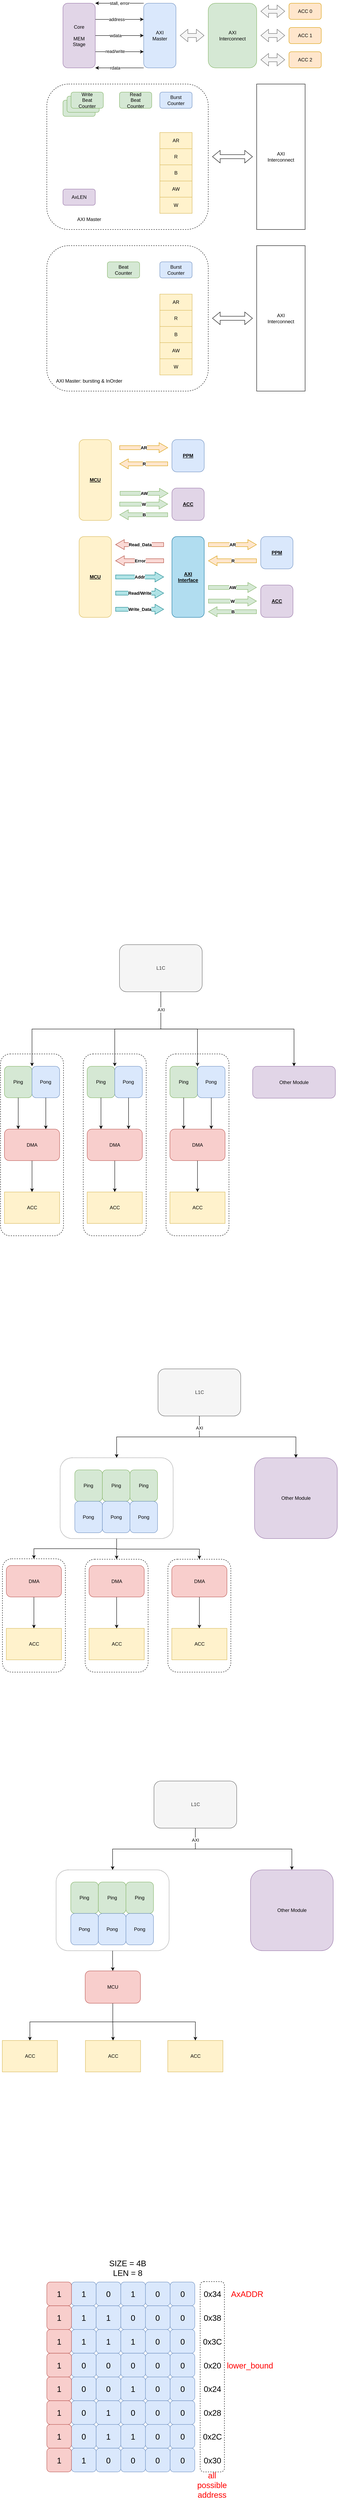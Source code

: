 <mxfile version="21.6.5" type="device">
  <diagram name="Page-1" id="bExx7wGsUh9tUVkABb7P">
    <mxGraphModel dx="954" dy="674" grid="0" gridSize="10" guides="1" tooltips="1" connect="1" arrows="1" fold="1" page="1" pageScale="1" pageWidth="850" pageHeight="1100" math="0" shadow="0">
      <root>
        <mxCell id="0" />
        <mxCell id="1" parent="0" />
        <mxCell id="WBLpp9h8ud4ae9By1l-Y-78" value="" style="rounded=1;whiteSpace=wrap;html=1;dashed=1;" parent="1" vertex="1">
          <mxGeometry x="500" y="5719" width="60" height="471" as="geometry" />
        </mxCell>
        <mxCell id="YGJ72AznllFPjdNBUUNP-90" style="edgeStyle=orthogonalEdgeStyle;rounded=0;orthogonalLoop=1;jettySize=auto;html=1;exitX=0.5;exitY=1;exitDx=0;exitDy=0;" parent="1" source="YGJ72AznllFPjdNBUUNP-88" target="YGJ72AznllFPjdNBUUNP-59" edge="1">
          <mxGeometry relative="1" as="geometry" />
        </mxCell>
        <mxCell id="S4FHqJlfXJ-YBWW90FeC-46" value="" style="rounded=1;whiteSpace=wrap;html=1;dashed=1;" parent="1" vertex="1">
          <mxGeometry x="120" y="280" width="400" height="360" as="geometry" />
        </mxCell>
        <mxCell id="S4FHqJlfXJ-YBWW90FeC-2" value="" style="rounded=1;whiteSpace=wrap;html=1;fillColor=#d5e8d4;strokeColor=#82b366;" parent="1" vertex="1">
          <mxGeometry x="160" y="320" width="80" height="40" as="geometry" />
        </mxCell>
        <mxCell id="S4FHqJlfXJ-YBWW90FeC-3" value="AXI&lt;br&gt;Interconnect" style="rounded=0;whiteSpace=wrap;html=1;" parent="1" vertex="1">
          <mxGeometry x="640" y="280" width="120" height="360" as="geometry" />
        </mxCell>
        <mxCell id="S4FHqJlfXJ-YBWW90FeC-6" value="AR" style="rounded=0;whiteSpace=wrap;html=1;fillColor=#fff2cc;strokeColor=#d6b656;" parent="1" vertex="1">
          <mxGeometry x="400" y="400" width="80" height="40" as="geometry" />
        </mxCell>
        <mxCell id="S4FHqJlfXJ-YBWW90FeC-12" value="R" style="rounded=0;whiteSpace=wrap;html=1;fillColor=#fff2cc;strokeColor=#d6b656;" parent="1" vertex="1">
          <mxGeometry x="400" y="440" width="80" height="40" as="geometry" />
        </mxCell>
        <mxCell id="S4FHqJlfXJ-YBWW90FeC-13" value="B" style="rounded=0;whiteSpace=wrap;html=1;fillColor=#fff2cc;strokeColor=#d6b656;" parent="1" vertex="1">
          <mxGeometry x="400" y="480" width="80" height="40" as="geometry" />
        </mxCell>
        <mxCell id="S4FHqJlfXJ-YBWW90FeC-14" value="AW" style="rounded=0;whiteSpace=wrap;html=1;fillColor=#fff2cc;strokeColor=#d6b656;" parent="1" vertex="1">
          <mxGeometry x="400" y="520" width="80" height="40" as="geometry" />
        </mxCell>
        <mxCell id="S4FHqJlfXJ-YBWW90FeC-15" value="W" style="rounded=0;whiteSpace=wrap;html=1;fillColor=#fff2cc;strokeColor=#d6b656;" parent="1" vertex="1">
          <mxGeometry x="400" y="560" width="80" height="40" as="geometry" />
        </mxCell>
        <mxCell id="S4FHqJlfXJ-YBWW90FeC-18" style="edgeStyle=orthogonalEdgeStyle;rounded=0;orthogonalLoop=1;jettySize=auto;html=1;exitX=1;exitY=0.25;exitDx=0;exitDy=0;entryX=0;entryY=0.25;entryDx=0;entryDy=0;" parent="1" source="S4FHqJlfXJ-YBWW90FeC-16" target="S4FHqJlfXJ-YBWW90FeC-17" edge="1">
          <mxGeometry relative="1" as="geometry" />
        </mxCell>
        <mxCell id="S4FHqJlfXJ-YBWW90FeC-19" value="address" style="edgeLabel;html=1;align=center;verticalAlign=middle;resizable=0;points=[];" parent="S4FHqJlfXJ-YBWW90FeC-18" vertex="1" connectable="0">
          <mxGeometry x="-0.126" relative="1" as="geometry">
            <mxPoint as="offset" />
          </mxGeometry>
        </mxCell>
        <mxCell id="S4FHqJlfXJ-YBWW90FeC-20" style="edgeStyle=orthogonalEdgeStyle;rounded=0;orthogonalLoop=1;jettySize=auto;html=1;exitX=1;exitY=0.5;exitDx=0;exitDy=0;entryX=0;entryY=0.5;entryDx=0;entryDy=0;" parent="1" source="S4FHqJlfXJ-YBWW90FeC-16" target="S4FHqJlfXJ-YBWW90FeC-17" edge="1">
          <mxGeometry relative="1" as="geometry" />
        </mxCell>
        <mxCell id="S4FHqJlfXJ-YBWW90FeC-21" value="wdata" style="edgeLabel;html=1;align=center;verticalAlign=middle;resizable=0;points=[];" parent="S4FHqJlfXJ-YBWW90FeC-20" vertex="1" connectable="0">
          <mxGeometry x="-0.175" relative="1" as="geometry">
            <mxPoint as="offset" />
          </mxGeometry>
        </mxCell>
        <mxCell id="S4FHqJlfXJ-YBWW90FeC-22" style="edgeStyle=orthogonalEdgeStyle;rounded=0;orthogonalLoop=1;jettySize=auto;html=1;exitX=1;exitY=0.75;exitDx=0;exitDy=0;entryX=0;entryY=0.75;entryDx=0;entryDy=0;" parent="1" source="S4FHqJlfXJ-YBWW90FeC-16" target="S4FHqJlfXJ-YBWW90FeC-17" edge="1">
          <mxGeometry relative="1" as="geometry" />
        </mxCell>
        <mxCell id="S4FHqJlfXJ-YBWW90FeC-23" value="read/write" style="edgeLabel;html=1;align=center;verticalAlign=middle;resizable=0;points=[];" parent="S4FHqJlfXJ-YBWW90FeC-22" vertex="1" connectable="0">
          <mxGeometry x="-0.188" y="1" relative="1" as="geometry">
            <mxPoint as="offset" />
          </mxGeometry>
        </mxCell>
        <mxCell id="S4FHqJlfXJ-YBWW90FeC-16" value="Core&lt;br&gt;&lt;br&gt;MEM&lt;br&gt;Stage" style="rounded=1;whiteSpace=wrap;html=1;fillColor=#e1d5e7;strokeColor=#9673a6;" parent="1" vertex="1">
          <mxGeometry x="160" y="80" width="80" height="160" as="geometry" />
        </mxCell>
        <mxCell id="S4FHqJlfXJ-YBWW90FeC-24" style="edgeStyle=orthogonalEdgeStyle;rounded=0;orthogonalLoop=1;jettySize=auto;html=1;exitX=0;exitY=1;exitDx=0;exitDy=0;entryX=1;entryY=1;entryDx=0;entryDy=0;" parent="1" source="S4FHqJlfXJ-YBWW90FeC-17" target="S4FHqJlfXJ-YBWW90FeC-16" edge="1">
          <mxGeometry relative="1" as="geometry">
            <Array as="points">
              <mxPoint x="300" y="240" />
              <mxPoint x="300" y="240" />
            </Array>
          </mxGeometry>
        </mxCell>
        <mxCell id="S4FHqJlfXJ-YBWW90FeC-25" value="rdata" style="edgeLabel;html=1;align=center;verticalAlign=middle;resizable=0;points=[];" parent="S4FHqJlfXJ-YBWW90FeC-24" vertex="1" connectable="0">
          <mxGeometry x="0.188" relative="1" as="geometry">
            <mxPoint as="offset" />
          </mxGeometry>
        </mxCell>
        <mxCell id="S4FHqJlfXJ-YBWW90FeC-26" style="edgeStyle=orthogonalEdgeStyle;rounded=0;orthogonalLoop=1;jettySize=auto;html=1;exitX=0;exitY=0;exitDx=0;exitDy=0;entryX=1;entryY=0;entryDx=0;entryDy=0;" parent="1" source="S4FHqJlfXJ-YBWW90FeC-17" target="S4FHqJlfXJ-YBWW90FeC-16" edge="1">
          <mxGeometry relative="1" as="geometry">
            <Array as="points">
              <mxPoint x="300" y="80" />
              <mxPoint x="300" y="80" />
            </Array>
          </mxGeometry>
        </mxCell>
        <mxCell id="S4FHqJlfXJ-YBWW90FeC-27" value="stall, error" style="edgeLabel;html=1;align=center;verticalAlign=middle;resizable=0;points=[];" parent="S4FHqJlfXJ-YBWW90FeC-26" vertex="1" connectable="0">
          <mxGeometry x="0.011" relative="1" as="geometry">
            <mxPoint as="offset" />
          </mxGeometry>
        </mxCell>
        <mxCell id="S4FHqJlfXJ-YBWW90FeC-17" value="AXI&lt;br&gt;Master" style="rounded=1;whiteSpace=wrap;html=1;fillColor=#dae8fc;strokeColor=#6c8ebf;" parent="1" vertex="1">
          <mxGeometry x="360" y="80" width="80" height="160" as="geometry" />
        </mxCell>
        <mxCell id="S4FHqJlfXJ-YBWW90FeC-28" value="AXI&lt;br&gt;Interconnect" style="rounded=1;whiteSpace=wrap;html=1;fillColor=#d5e8d4;strokeColor=#82b366;" parent="1" vertex="1">
          <mxGeometry x="520" y="80" width="120" height="160" as="geometry" />
        </mxCell>
        <mxCell id="S4FHqJlfXJ-YBWW90FeC-29" value="ACC 0" style="rounded=1;whiteSpace=wrap;html=1;fillColor=#ffe6cc;strokeColor=#d79b00;" parent="1" vertex="1">
          <mxGeometry x="720" y="80" width="80" height="40" as="geometry" />
        </mxCell>
        <mxCell id="S4FHqJlfXJ-YBWW90FeC-30" value="ACC 2" style="rounded=1;whiteSpace=wrap;html=1;fillColor=#ffe6cc;strokeColor=#d79b00;" parent="1" vertex="1">
          <mxGeometry x="720" y="200" width="80" height="40" as="geometry" />
        </mxCell>
        <mxCell id="S4FHqJlfXJ-YBWW90FeC-31" value="ACC 1" style="rounded=1;whiteSpace=wrap;html=1;fillColor=#ffe6cc;strokeColor=#d79b00;" parent="1" vertex="1">
          <mxGeometry x="720" y="140" width="80" height="40" as="geometry" />
        </mxCell>
        <mxCell id="S4FHqJlfXJ-YBWW90FeC-32" value="" style="shape=flexArrow;endArrow=classic;startArrow=classic;html=1;rounded=0;fillColor=#f5f5f5;strokeColor=#666666;" parent="1" edge="1">
          <mxGeometry width="100" height="100" relative="1" as="geometry">
            <mxPoint x="450" y="159.88" as="sourcePoint" />
            <mxPoint x="510" y="159.88" as="targetPoint" />
          </mxGeometry>
        </mxCell>
        <mxCell id="S4FHqJlfXJ-YBWW90FeC-33" value="" style="shape=flexArrow;endArrow=classic;startArrow=classic;html=1;rounded=0;fillColor=#f5f5f5;strokeColor=#666666;" parent="1" edge="1">
          <mxGeometry width="100" height="100" relative="1" as="geometry">
            <mxPoint x="650" y="159.88" as="sourcePoint" />
            <mxPoint x="710" y="159.88" as="targetPoint" />
          </mxGeometry>
        </mxCell>
        <mxCell id="S4FHqJlfXJ-YBWW90FeC-34" value="" style="shape=flexArrow;endArrow=classic;startArrow=classic;html=1;rounded=0;fillColor=#f5f5f5;strokeColor=#666666;" parent="1" edge="1">
          <mxGeometry width="100" height="100" relative="1" as="geometry">
            <mxPoint x="650" y="219.88" as="sourcePoint" />
            <mxPoint x="710" y="219.88" as="targetPoint" />
          </mxGeometry>
        </mxCell>
        <mxCell id="S4FHqJlfXJ-YBWW90FeC-35" value="" style="shape=flexArrow;endArrow=classic;startArrow=classic;html=1;rounded=0;fillColor=#f5f5f5;strokeColor=#666666;" parent="1" edge="1">
          <mxGeometry width="100" height="100" relative="1" as="geometry">
            <mxPoint x="650" y="99.88" as="sourcePoint" />
            <mxPoint x="710" y="99.88" as="targetPoint" />
          </mxGeometry>
        </mxCell>
        <mxCell id="S4FHqJlfXJ-YBWW90FeC-39" value="" style="rounded=1;whiteSpace=wrap;html=1;fillColor=#d5e8d4;strokeColor=#82b366;" parent="1" vertex="1">
          <mxGeometry x="170" y="310" width="80" height="40" as="geometry" />
        </mxCell>
        <mxCell id="S4FHqJlfXJ-YBWW90FeC-38" value="Write&lt;br&gt;Beat&lt;br&gt;Counter" style="rounded=1;whiteSpace=wrap;html=1;fillColor=#d5e8d4;strokeColor=#82b366;" parent="1" vertex="1">
          <mxGeometry x="180" y="300" width="80" height="40" as="geometry" />
        </mxCell>
        <mxCell id="S4FHqJlfXJ-YBWW90FeC-40" value="Burst&lt;br&gt;Counter" style="rounded=1;whiteSpace=wrap;html=1;fillColor=#dae8fc;strokeColor=#6c8ebf;" parent="1" vertex="1">
          <mxGeometry x="400" y="300" width="80" height="40" as="geometry" />
        </mxCell>
        <mxCell id="S4FHqJlfXJ-YBWW90FeC-43" value="Read&lt;br&gt;Beat&lt;br&gt;Counter" style="rounded=1;whiteSpace=wrap;html=1;fillColor=#d5e8d4;strokeColor=#82b366;" parent="1" vertex="1">
          <mxGeometry x="300" y="300" width="80" height="40" as="geometry" />
        </mxCell>
        <mxCell id="S4FHqJlfXJ-YBWW90FeC-50" value="AXI Master" style="text;html=1;strokeColor=none;fillColor=none;align=center;verticalAlign=middle;whiteSpace=wrap;rounded=0;" parent="1" vertex="1">
          <mxGeometry x="140" y="600" width="170" height="30" as="geometry" />
        </mxCell>
        <mxCell id="S4FHqJlfXJ-YBWW90FeC-51" value="" style="shape=flexArrow;endArrow=classic;startArrow=classic;html=1;rounded=0;" parent="1" edge="1">
          <mxGeometry width="100" height="100" relative="1" as="geometry">
            <mxPoint x="530" y="459.79" as="sourcePoint" />
            <mxPoint x="630" y="459.79" as="targetPoint" />
          </mxGeometry>
        </mxCell>
        <mxCell id="S4FHqJlfXJ-YBWW90FeC-52" value="" style="rounded=1;whiteSpace=wrap;html=1;dashed=1;" parent="1" vertex="1">
          <mxGeometry x="120" y="680" width="400" height="360" as="geometry" />
        </mxCell>
        <mxCell id="S4FHqJlfXJ-YBWW90FeC-54" value="AXI&lt;br&gt;Interconnect" style="rounded=0;whiteSpace=wrap;html=1;" parent="1" vertex="1">
          <mxGeometry x="640" y="680" width="120" height="360" as="geometry" />
        </mxCell>
        <mxCell id="S4FHqJlfXJ-YBWW90FeC-55" value="AR" style="rounded=0;whiteSpace=wrap;html=1;fillColor=#fff2cc;strokeColor=#d6b656;" parent="1" vertex="1">
          <mxGeometry x="400" y="800" width="80" height="40" as="geometry" />
        </mxCell>
        <mxCell id="S4FHqJlfXJ-YBWW90FeC-57" value="R" style="rounded=0;whiteSpace=wrap;html=1;fillColor=#fff2cc;strokeColor=#d6b656;" parent="1" vertex="1">
          <mxGeometry x="400" y="840" width="80" height="40" as="geometry" />
        </mxCell>
        <mxCell id="S4FHqJlfXJ-YBWW90FeC-58" value="B" style="rounded=0;whiteSpace=wrap;html=1;fillColor=#fff2cc;strokeColor=#d6b656;" parent="1" vertex="1">
          <mxGeometry x="400" y="880" width="80" height="40" as="geometry" />
        </mxCell>
        <mxCell id="S4FHqJlfXJ-YBWW90FeC-59" value="AW" style="rounded=0;whiteSpace=wrap;html=1;fillColor=#fff2cc;strokeColor=#d6b656;" parent="1" vertex="1">
          <mxGeometry x="400" y="920" width="80" height="40" as="geometry" />
        </mxCell>
        <mxCell id="S4FHqJlfXJ-YBWW90FeC-60" value="W" style="rounded=0;whiteSpace=wrap;html=1;fillColor=#fff2cc;strokeColor=#d6b656;" parent="1" vertex="1">
          <mxGeometry x="400" y="960" width="80" height="40" as="geometry" />
        </mxCell>
        <mxCell id="S4FHqJlfXJ-YBWW90FeC-63" value="Burst&lt;br&gt;Counter" style="rounded=1;whiteSpace=wrap;html=1;fillColor=#dae8fc;strokeColor=#6c8ebf;" parent="1" vertex="1">
          <mxGeometry x="400" y="720" width="80" height="40" as="geometry" />
        </mxCell>
        <mxCell id="S4FHqJlfXJ-YBWW90FeC-68" value="AXI Master: bursting &amp;amp; InOrder" style="text;html=1;strokeColor=none;fillColor=none;align=center;verticalAlign=middle;whiteSpace=wrap;rounded=0;" parent="1" vertex="1">
          <mxGeometry x="140" y="1000" width="170" height="30" as="geometry" />
        </mxCell>
        <mxCell id="S4FHqJlfXJ-YBWW90FeC-69" value="" style="shape=flexArrow;endArrow=classic;startArrow=classic;html=1;rounded=0;" parent="1" edge="1">
          <mxGeometry width="100" height="100" relative="1" as="geometry">
            <mxPoint x="530" y="859.79" as="sourcePoint" />
            <mxPoint x="630" y="859.79" as="targetPoint" />
          </mxGeometry>
        </mxCell>
        <mxCell id="S4FHqJlfXJ-YBWW90FeC-70" value="Beat&lt;br&gt;Counter" style="rounded=1;whiteSpace=wrap;html=1;fillColor=#d5e8d4;strokeColor=#82b366;" parent="1" vertex="1">
          <mxGeometry x="270" y="720" width="80" height="40" as="geometry" />
        </mxCell>
        <mxCell id="S4FHqJlfXJ-YBWW90FeC-71" value="AxLEN" style="rounded=1;whiteSpace=wrap;html=1;fillColor=#e1d5e7;strokeColor=#9673a6;" parent="1" vertex="1">
          <mxGeometry x="160" y="540" width="80" height="40" as="geometry" />
        </mxCell>
        <mxCell id="SkjHFvPQyZqQ3PcsHYjH-1" value="MCU" style="rounded=1;whiteSpace=wrap;html=1;fillColor=#fff2cc;strokeColor=#d6b656;fontStyle=5" parent="1" vertex="1">
          <mxGeometry x="200" y="1160" width="80" height="200" as="geometry" />
        </mxCell>
        <mxCell id="SkjHFvPQyZqQ3PcsHYjH-2" value="PPM" style="rounded=1;whiteSpace=wrap;html=1;fillColor=#dae8fc;strokeColor=#6c8ebf;fontStyle=5" parent="1" vertex="1">
          <mxGeometry x="430" y="1160" width="80" height="80" as="geometry" />
        </mxCell>
        <mxCell id="SkjHFvPQyZqQ3PcsHYjH-3" value="" style="shape=flexArrow;endArrow=classic;html=1;rounded=0;endWidth=13.714;endSize=6.811;fillColor=#ffe6cc;strokeColor=#d79b00;fontStyle=1" parent="1" edge="1">
          <mxGeometry width="50" height="50" relative="1" as="geometry">
            <mxPoint x="300" y="1180" as="sourcePoint" />
            <mxPoint x="420" y="1180" as="targetPoint" />
          </mxGeometry>
        </mxCell>
        <mxCell id="SkjHFvPQyZqQ3PcsHYjH-5" value="AR" style="edgeLabel;html=1;align=center;verticalAlign=middle;resizable=0;points=[];fontStyle=1" parent="SkjHFvPQyZqQ3PcsHYjH-3" vertex="1" connectable="0">
          <mxGeometry x="-0.141" y="2" relative="1" as="geometry">
            <mxPoint x="8" y="2" as="offset" />
          </mxGeometry>
        </mxCell>
        <mxCell id="SkjHFvPQyZqQ3PcsHYjH-6" value="" style="shape=flexArrow;endArrow=classic;html=1;rounded=0;endWidth=13.714;endSize=6.811;fillColor=#ffe6cc;strokeColor=#d79b00;fontStyle=1" parent="1" edge="1">
          <mxGeometry width="50" height="50" relative="1" as="geometry">
            <mxPoint x="420" y="1220" as="sourcePoint" />
            <mxPoint x="300" y="1220" as="targetPoint" />
          </mxGeometry>
        </mxCell>
        <mxCell id="SkjHFvPQyZqQ3PcsHYjH-8" value="R" style="edgeLabel;html=1;align=center;verticalAlign=middle;resizable=0;points=[];fontStyle=1" parent="SkjHFvPQyZqQ3PcsHYjH-6" vertex="1" connectable="0">
          <mxGeometry x="-0.012" y="-2" relative="1" as="geometry">
            <mxPoint y="2" as="offset" />
          </mxGeometry>
        </mxCell>
        <mxCell id="SkjHFvPQyZqQ3PcsHYjH-10" value="ACC" style="rounded=1;whiteSpace=wrap;html=1;fillColor=#e1d5e7;strokeColor=#9673a6;fontStyle=5" parent="1" vertex="1">
          <mxGeometry x="430" y="1280" width="80" height="80" as="geometry" />
        </mxCell>
        <mxCell id="SkjHFvPQyZqQ3PcsHYjH-11" value="" style="shape=flexArrow;endArrow=classic;html=1;rounded=0;endWidth=13.714;endSize=6.811;fillColor=#d5e8d4;strokeColor=#82b366;fontStyle=1" parent="1" edge="1">
          <mxGeometry width="50" height="50" relative="1" as="geometry">
            <mxPoint x="301" y="1293" as="sourcePoint" />
            <mxPoint x="421" y="1293" as="targetPoint" />
          </mxGeometry>
        </mxCell>
        <mxCell id="SkjHFvPQyZqQ3PcsHYjH-12" value="AW" style="edgeLabel;html=1;align=center;verticalAlign=middle;resizable=0;points=[];fontStyle=1" parent="SkjHFvPQyZqQ3PcsHYjH-11" vertex="1" connectable="0">
          <mxGeometry x="-0.141" y="2" relative="1" as="geometry">
            <mxPoint x="8" y="2" as="offset" />
          </mxGeometry>
        </mxCell>
        <mxCell id="SkjHFvPQyZqQ3PcsHYjH-13" value="" style="shape=flexArrow;endArrow=classic;html=1;rounded=0;endWidth=13.714;endSize=6.811;fillColor=#d5e8d4;strokeColor=#82b366;fontStyle=1" parent="1" edge="1">
          <mxGeometry width="50" height="50" relative="1" as="geometry">
            <mxPoint x="420" y="1346" as="sourcePoint" />
            <mxPoint x="300" y="1346" as="targetPoint" />
          </mxGeometry>
        </mxCell>
        <mxCell id="SkjHFvPQyZqQ3PcsHYjH-14" value="B" style="edgeLabel;html=1;align=center;verticalAlign=middle;resizable=0;points=[];fontStyle=1" parent="SkjHFvPQyZqQ3PcsHYjH-13" vertex="1" connectable="0">
          <mxGeometry x="-0.012" y="-2" relative="1" as="geometry">
            <mxPoint y="2" as="offset" />
          </mxGeometry>
        </mxCell>
        <mxCell id="SkjHFvPQyZqQ3PcsHYjH-15" value="" style="shape=flexArrow;endArrow=classic;html=1;rounded=0;endWidth=13.714;endSize=6.811;fillColor=#d5e8d4;strokeColor=#82b366;fontStyle=1" parent="1" edge="1">
          <mxGeometry width="50" height="50" relative="1" as="geometry">
            <mxPoint x="300" y="1319.71" as="sourcePoint" />
            <mxPoint x="420" y="1319.71" as="targetPoint" />
          </mxGeometry>
        </mxCell>
        <mxCell id="SkjHFvPQyZqQ3PcsHYjH-16" value="W" style="edgeLabel;html=1;align=center;verticalAlign=middle;resizable=0;points=[];fontStyle=1" parent="SkjHFvPQyZqQ3PcsHYjH-15" vertex="1" connectable="0">
          <mxGeometry x="-0.141" y="2" relative="1" as="geometry">
            <mxPoint x="8" y="2" as="offset" />
          </mxGeometry>
        </mxCell>
        <mxCell id="SkjHFvPQyZqQ3PcsHYjH-18" value="MCU" style="rounded=1;whiteSpace=wrap;html=1;fillColor=#fff2cc;strokeColor=#d6b656;fontStyle=5" parent="1" vertex="1">
          <mxGeometry x="200" y="1400" width="80" height="200" as="geometry" />
        </mxCell>
        <mxCell id="SkjHFvPQyZqQ3PcsHYjH-19" value="PPM" style="rounded=1;whiteSpace=wrap;html=1;fillColor=#dae8fc;strokeColor=#6c8ebf;fontStyle=5" parent="1" vertex="1">
          <mxGeometry x="650" y="1400" width="80" height="80" as="geometry" />
        </mxCell>
        <mxCell id="SkjHFvPQyZqQ3PcsHYjH-20" value="" style="shape=flexArrow;endArrow=classic;html=1;rounded=0;endWidth=13.714;endSize=6.811;fillColor=#ffe6cc;strokeColor=#d79b00;fontStyle=1" parent="1" edge="1">
          <mxGeometry width="50" height="50" relative="1" as="geometry">
            <mxPoint x="520" y="1420" as="sourcePoint" />
            <mxPoint x="640" y="1420" as="targetPoint" />
          </mxGeometry>
        </mxCell>
        <mxCell id="SkjHFvPQyZqQ3PcsHYjH-21" value="AR" style="edgeLabel;html=1;align=center;verticalAlign=middle;resizable=0;points=[];fontStyle=1" parent="SkjHFvPQyZqQ3PcsHYjH-20" vertex="1" connectable="0">
          <mxGeometry x="-0.141" y="2" relative="1" as="geometry">
            <mxPoint x="8" y="2" as="offset" />
          </mxGeometry>
        </mxCell>
        <mxCell id="SkjHFvPQyZqQ3PcsHYjH-22" value="" style="shape=flexArrow;endArrow=classic;html=1;rounded=0;endWidth=13.714;endSize=6.811;fillColor=#ffe6cc;strokeColor=#d79b00;fontStyle=1" parent="1" edge="1">
          <mxGeometry width="50" height="50" relative="1" as="geometry">
            <mxPoint x="640" y="1460" as="sourcePoint" />
            <mxPoint x="520" y="1460" as="targetPoint" />
          </mxGeometry>
        </mxCell>
        <mxCell id="SkjHFvPQyZqQ3PcsHYjH-23" value="R" style="edgeLabel;html=1;align=center;verticalAlign=middle;resizable=0;points=[];fontStyle=1" parent="SkjHFvPQyZqQ3PcsHYjH-22" vertex="1" connectable="0">
          <mxGeometry x="-0.012" y="-2" relative="1" as="geometry">
            <mxPoint y="2" as="offset" />
          </mxGeometry>
        </mxCell>
        <mxCell id="SkjHFvPQyZqQ3PcsHYjH-24" value="ACC" style="rounded=1;whiteSpace=wrap;html=1;fillColor=#e1d5e7;strokeColor=#9673a6;fontStyle=5" parent="1" vertex="1">
          <mxGeometry x="650" y="1520" width="80" height="80" as="geometry" />
        </mxCell>
        <mxCell id="SkjHFvPQyZqQ3PcsHYjH-25" value="" style="shape=flexArrow;endArrow=classic;html=1;rounded=0;endWidth=13.714;endSize=6.811;fillColor=#d5e8d4;strokeColor=#82b366;fontStyle=1" parent="1" edge="1">
          <mxGeometry width="50" height="50" relative="1" as="geometry">
            <mxPoint x="520" y="1526" as="sourcePoint" />
            <mxPoint x="640" y="1526" as="targetPoint" />
          </mxGeometry>
        </mxCell>
        <mxCell id="SkjHFvPQyZqQ3PcsHYjH-26" value="AW" style="edgeLabel;html=1;align=center;verticalAlign=middle;resizable=0;points=[];fontStyle=1" parent="SkjHFvPQyZqQ3PcsHYjH-25" vertex="1" connectable="0">
          <mxGeometry x="-0.141" y="2" relative="1" as="geometry">
            <mxPoint x="8" y="2" as="offset" />
          </mxGeometry>
        </mxCell>
        <mxCell id="SkjHFvPQyZqQ3PcsHYjH-27" value="" style="shape=flexArrow;endArrow=classic;html=1;rounded=0;endWidth=13.714;endSize=6.811;fillColor=#d5e8d4;strokeColor=#82b366;fontStyle=1" parent="1" edge="1">
          <mxGeometry width="50" height="50" relative="1" as="geometry">
            <mxPoint x="640" y="1586" as="sourcePoint" />
            <mxPoint x="520" y="1586" as="targetPoint" />
          </mxGeometry>
        </mxCell>
        <mxCell id="SkjHFvPQyZqQ3PcsHYjH-28" value="B" style="edgeLabel;html=1;align=center;verticalAlign=middle;resizable=0;points=[];fontStyle=1" parent="SkjHFvPQyZqQ3PcsHYjH-27" vertex="1" connectable="0">
          <mxGeometry x="-0.012" y="-2" relative="1" as="geometry">
            <mxPoint y="2" as="offset" />
          </mxGeometry>
        </mxCell>
        <mxCell id="SkjHFvPQyZqQ3PcsHYjH-29" value="" style="shape=flexArrow;endArrow=classic;html=1;rounded=0;endWidth=13.714;endSize=6.811;fillColor=#d5e8d4;strokeColor=#82b366;fontStyle=1" parent="1" edge="1">
          <mxGeometry width="50" height="50" relative="1" as="geometry">
            <mxPoint x="520" y="1559.71" as="sourcePoint" />
            <mxPoint x="640" y="1559.71" as="targetPoint" />
          </mxGeometry>
        </mxCell>
        <mxCell id="SkjHFvPQyZqQ3PcsHYjH-30" value="W" style="edgeLabel;html=1;align=center;verticalAlign=middle;resizable=0;points=[];fontStyle=1" parent="SkjHFvPQyZqQ3PcsHYjH-29" vertex="1" connectable="0">
          <mxGeometry x="-0.141" y="2" relative="1" as="geometry">
            <mxPoint x="8" y="2" as="offset" />
          </mxGeometry>
        </mxCell>
        <mxCell id="SkjHFvPQyZqQ3PcsHYjH-31" value="AXI&lt;br&gt;Interface" style="rounded=1;whiteSpace=wrap;html=1;fillColor=#b1ddf0;fontStyle=5;strokeColor=#10739e;" parent="1" vertex="1">
          <mxGeometry x="430" y="1400" width="80" height="200" as="geometry" />
        </mxCell>
        <mxCell id="SkjHFvPQyZqQ3PcsHYjH-32" value="" style="shape=flexArrow;endArrow=classic;html=1;rounded=0;endWidth=13.714;endSize=6.811;fillColor=#b0e3e6;strokeColor=#0e8088;fontStyle=1" parent="1" edge="1">
          <mxGeometry width="50" height="50" relative="1" as="geometry">
            <mxPoint x="290" y="1500" as="sourcePoint" />
            <mxPoint x="410" y="1500" as="targetPoint" />
          </mxGeometry>
        </mxCell>
        <mxCell id="SkjHFvPQyZqQ3PcsHYjH-33" value="Addr" style="edgeLabel;html=1;align=center;verticalAlign=middle;resizable=0;points=[];fontStyle=1" parent="SkjHFvPQyZqQ3PcsHYjH-32" vertex="1" connectable="0">
          <mxGeometry x="-0.141" y="2" relative="1" as="geometry">
            <mxPoint x="8" y="2" as="offset" />
          </mxGeometry>
        </mxCell>
        <mxCell id="SkjHFvPQyZqQ3PcsHYjH-34" value="" style="shape=flexArrow;endArrow=classic;html=1;rounded=0;endWidth=13.714;endSize=6.811;fillColor=#b0e3e6;strokeColor=#0e8088;fontStyle=1" parent="1" edge="1">
          <mxGeometry width="50" height="50" relative="1" as="geometry">
            <mxPoint x="290" y="1540" as="sourcePoint" />
            <mxPoint x="410" y="1540" as="targetPoint" />
          </mxGeometry>
        </mxCell>
        <mxCell id="SkjHFvPQyZqQ3PcsHYjH-35" value="Read/Write" style="edgeLabel;html=1;align=center;verticalAlign=middle;resizable=0;points=[];fontStyle=1" parent="SkjHFvPQyZqQ3PcsHYjH-34" vertex="1" connectable="0">
          <mxGeometry x="-0.141" y="2" relative="1" as="geometry">
            <mxPoint x="8" y="2" as="offset" />
          </mxGeometry>
        </mxCell>
        <mxCell id="SkjHFvPQyZqQ3PcsHYjH-36" value="" style="shape=flexArrow;endArrow=classic;html=1;rounded=0;endWidth=13.714;endSize=6.811;fillColor=#b0e3e6;strokeColor=#0e8088;fontStyle=1" parent="1" edge="1">
          <mxGeometry width="50" height="50" relative="1" as="geometry">
            <mxPoint x="290" y="1580" as="sourcePoint" />
            <mxPoint x="410" y="1580" as="targetPoint" />
          </mxGeometry>
        </mxCell>
        <mxCell id="SkjHFvPQyZqQ3PcsHYjH-37" value="Write_Data" style="edgeLabel;html=1;align=center;verticalAlign=middle;resizable=0;points=[];fontStyle=1" parent="SkjHFvPQyZqQ3PcsHYjH-36" vertex="1" connectable="0">
          <mxGeometry x="-0.141" y="2" relative="1" as="geometry">
            <mxPoint x="8" y="2" as="offset" />
          </mxGeometry>
        </mxCell>
        <mxCell id="SkjHFvPQyZqQ3PcsHYjH-38" value="" style="shape=flexArrow;endArrow=classic;html=1;rounded=0;endWidth=13.714;endSize=6.811;fillColor=#fad9d5;strokeColor=#ae4132;fontStyle=1" parent="1" edge="1">
          <mxGeometry width="50" height="50" relative="1" as="geometry">
            <mxPoint x="410" y="1419.82" as="sourcePoint" />
            <mxPoint x="290" y="1419.82" as="targetPoint" />
          </mxGeometry>
        </mxCell>
        <mxCell id="SkjHFvPQyZqQ3PcsHYjH-39" value="Read_Data" style="edgeLabel;html=1;align=center;verticalAlign=middle;resizable=0;points=[];fontStyle=1" parent="SkjHFvPQyZqQ3PcsHYjH-38" vertex="1" connectable="0">
          <mxGeometry x="-0.012" y="-2" relative="1" as="geometry">
            <mxPoint y="2" as="offset" />
          </mxGeometry>
        </mxCell>
        <mxCell id="SkjHFvPQyZqQ3PcsHYjH-41" value="" style="shape=flexArrow;endArrow=classic;html=1;rounded=0;endWidth=13.714;endSize=6.811;fillColor=#fad9d5;strokeColor=#ae4132;fontStyle=1" parent="1" edge="1">
          <mxGeometry width="50" height="50" relative="1" as="geometry">
            <mxPoint x="410" y="1459.82" as="sourcePoint" />
            <mxPoint x="290" y="1459.82" as="targetPoint" />
          </mxGeometry>
        </mxCell>
        <mxCell id="SkjHFvPQyZqQ3PcsHYjH-42" value="Error" style="edgeLabel;html=1;align=center;verticalAlign=middle;resizable=0;points=[];fontStyle=1" parent="SkjHFvPQyZqQ3PcsHYjH-41" vertex="1" connectable="0">
          <mxGeometry x="-0.012" y="-2" relative="1" as="geometry">
            <mxPoint y="2" as="offset" />
          </mxGeometry>
        </mxCell>
        <mxCell id="YGJ72AznllFPjdNBUUNP-44" value="" style="rounded=1;whiteSpace=wrap;html=1;dashed=1;" parent="1" vertex="1">
          <mxGeometry x="5.33" y="2680.56" width="156" height="450" as="geometry" />
        </mxCell>
        <mxCell id="YGJ72AznllFPjdNBUUNP-16" value="" style="group" parent="1" vertex="1" connectable="0">
          <mxGeometry x="15" y="2711.111" width="136.667" height="388.889" as="geometry" />
        </mxCell>
        <mxCell id="YGJ72AznllFPjdNBUUNP-1" value="ACC" style="rounded=0;whiteSpace=wrap;html=1;fillColor=#fff2cc;strokeColor=#d6b656;" parent="YGJ72AznllFPjdNBUUNP-16" vertex="1">
          <mxGeometry y="311.111" width="136.667" height="77.778" as="geometry" />
        </mxCell>
        <mxCell id="YGJ72AznllFPjdNBUUNP-2" value="Ping" style="rounded=1;whiteSpace=wrap;html=1;fillColor=#d5e8d4;strokeColor=#82b366;" parent="YGJ72AznllFPjdNBUUNP-16" vertex="1">
          <mxGeometry width="68.333" height="77.778" as="geometry" />
        </mxCell>
        <mxCell id="YGJ72AznllFPjdNBUUNP-3" value="Pong" style="rounded=1;whiteSpace=wrap;html=1;fillColor=#dae8fc;strokeColor=#6c8ebf;" parent="YGJ72AznllFPjdNBUUNP-16" vertex="1">
          <mxGeometry x="68.333" width="68.333" height="77.778" as="geometry" />
        </mxCell>
        <mxCell id="YGJ72AznllFPjdNBUUNP-13" style="edgeStyle=orthogonalEdgeStyle;rounded=0;orthogonalLoop=1;jettySize=auto;html=1;exitX=0.5;exitY=1;exitDx=0;exitDy=0;entryX=0.5;entryY=0;entryDx=0;entryDy=0;" parent="YGJ72AznllFPjdNBUUNP-16" source="YGJ72AznllFPjdNBUUNP-4" target="YGJ72AznllFPjdNBUUNP-1" edge="1">
          <mxGeometry relative="1" as="geometry" />
        </mxCell>
        <mxCell id="YGJ72AznllFPjdNBUUNP-4" value="DMA" style="rounded=1;whiteSpace=wrap;html=1;fillColor=#f8cecc;strokeColor=#b85450;" parent="YGJ72AznllFPjdNBUUNP-16" vertex="1">
          <mxGeometry y="155.556" width="136.667" height="77.778" as="geometry" />
        </mxCell>
        <mxCell id="YGJ72AznllFPjdNBUUNP-14" style="edgeStyle=orthogonalEdgeStyle;rounded=0;orthogonalLoop=1;jettySize=auto;html=1;exitX=0.5;exitY=1;exitDx=0;exitDy=0;entryX=0.25;entryY=0;entryDx=0;entryDy=0;" parent="YGJ72AznllFPjdNBUUNP-16" source="YGJ72AznllFPjdNBUUNP-2" target="YGJ72AznllFPjdNBUUNP-4" edge="1">
          <mxGeometry relative="1" as="geometry" />
        </mxCell>
        <mxCell id="YGJ72AznllFPjdNBUUNP-15" style="edgeStyle=orthogonalEdgeStyle;rounded=0;orthogonalLoop=1;jettySize=auto;html=1;exitX=0.5;exitY=1;exitDx=0;exitDy=0;entryX=0.75;entryY=0;entryDx=0;entryDy=0;" parent="YGJ72AznllFPjdNBUUNP-16" source="YGJ72AznllFPjdNBUUNP-3" target="YGJ72AznllFPjdNBUUNP-4" edge="1">
          <mxGeometry relative="1" as="geometry" />
        </mxCell>
        <mxCell id="YGJ72AznllFPjdNBUUNP-17" value="" style="group" parent="1" vertex="1" connectable="0">
          <mxGeometry x="220" y="2711.111" width="146.33" height="419.449" as="geometry" />
        </mxCell>
        <mxCell id="YGJ72AznllFPjdNBUUNP-46" value="" style="rounded=1;whiteSpace=wrap;html=1;dashed=1;" parent="YGJ72AznllFPjdNBUUNP-17" vertex="1">
          <mxGeometry x="-9.67" y="-30.551" width="156" height="450" as="geometry" />
        </mxCell>
        <mxCell id="YGJ72AznllFPjdNBUUNP-18" value="ACC" style="rounded=0;whiteSpace=wrap;html=1;fillColor=#fff2cc;strokeColor=#d6b656;" parent="YGJ72AznllFPjdNBUUNP-17" vertex="1">
          <mxGeometry y="311.111" width="136.667" height="77.778" as="geometry" />
        </mxCell>
        <mxCell id="YGJ72AznllFPjdNBUUNP-19" value="Ping" style="rounded=1;whiteSpace=wrap;html=1;fillColor=#d5e8d4;strokeColor=#82b366;" parent="YGJ72AznllFPjdNBUUNP-17" vertex="1">
          <mxGeometry width="68.333" height="77.778" as="geometry" />
        </mxCell>
        <mxCell id="YGJ72AznllFPjdNBUUNP-20" value="Pong" style="rounded=1;whiteSpace=wrap;html=1;fillColor=#dae8fc;strokeColor=#6c8ebf;" parent="YGJ72AznllFPjdNBUUNP-17" vertex="1">
          <mxGeometry x="68.333" width="68.333" height="77.778" as="geometry" />
        </mxCell>
        <mxCell id="YGJ72AznllFPjdNBUUNP-21" style="edgeStyle=orthogonalEdgeStyle;rounded=0;orthogonalLoop=1;jettySize=auto;html=1;exitX=0.5;exitY=1;exitDx=0;exitDy=0;entryX=0.5;entryY=0;entryDx=0;entryDy=0;" parent="YGJ72AznllFPjdNBUUNP-17" source="YGJ72AznllFPjdNBUUNP-22" target="YGJ72AznllFPjdNBUUNP-18" edge="1">
          <mxGeometry relative="1" as="geometry" />
        </mxCell>
        <mxCell id="YGJ72AznllFPjdNBUUNP-22" value="DMA" style="rounded=1;whiteSpace=wrap;html=1;fillColor=#f8cecc;strokeColor=#b85450;" parent="YGJ72AznllFPjdNBUUNP-17" vertex="1">
          <mxGeometry y="155.556" width="136.667" height="77.778" as="geometry" />
        </mxCell>
        <mxCell id="YGJ72AznllFPjdNBUUNP-23" style="edgeStyle=orthogonalEdgeStyle;rounded=0;orthogonalLoop=1;jettySize=auto;html=1;exitX=0.5;exitY=1;exitDx=0;exitDy=0;entryX=0.25;entryY=0;entryDx=0;entryDy=0;" parent="YGJ72AznllFPjdNBUUNP-17" source="YGJ72AznllFPjdNBUUNP-19" target="YGJ72AznllFPjdNBUUNP-22" edge="1">
          <mxGeometry relative="1" as="geometry" />
        </mxCell>
        <mxCell id="YGJ72AznllFPjdNBUUNP-24" style="edgeStyle=orthogonalEdgeStyle;rounded=0;orthogonalLoop=1;jettySize=auto;html=1;exitX=0.5;exitY=1;exitDx=0;exitDy=0;entryX=0.75;entryY=0;entryDx=0;entryDy=0;" parent="YGJ72AznllFPjdNBUUNP-17" source="YGJ72AznllFPjdNBUUNP-20" target="YGJ72AznllFPjdNBUUNP-22" edge="1">
          <mxGeometry relative="1" as="geometry" />
        </mxCell>
        <mxCell id="YGJ72AznllFPjdNBUUNP-25" value="" style="group" parent="1" vertex="1" connectable="0">
          <mxGeometry x="425" y="2711.111" width="146.33" height="419.449" as="geometry" />
        </mxCell>
        <mxCell id="YGJ72AznllFPjdNBUUNP-47" value="" style="rounded=1;whiteSpace=wrap;html=1;dashed=1;" parent="YGJ72AznllFPjdNBUUNP-25" vertex="1">
          <mxGeometry x="-9.67" y="-30.551" width="156" height="450" as="geometry" />
        </mxCell>
        <mxCell id="YGJ72AznllFPjdNBUUNP-26" value="ACC" style="rounded=0;whiteSpace=wrap;html=1;fillColor=#fff2cc;strokeColor=#d6b656;" parent="YGJ72AznllFPjdNBUUNP-25" vertex="1">
          <mxGeometry y="311.111" width="136.667" height="77.778" as="geometry" />
        </mxCell>
        <mxCell id="YGJ72AznllFPjdNBUUNP-27" value="Ping" style="rounded=1;whiteSpace=wrap;html=1;fillColor=#d5e8d4;strokeColor=#82b366;" parent="YGJ72AznllFPjdNBUUNP-25" vertex="1">
          <mxGeometry width="68.333" height="77.778" as="geometry" />
        </mxCell>
        <mxCell id="YGJ72AznllFPjdNBUUNP-28" value="Pong" style="rounded=1;whiteSpace=wrap;html=1;fillColor=#dae8fc;strokeColor=#6c8ebf;" parent="YGJ72AznllFPjdNBUUNP-25" vertex="1">
          <mxGeometry x="68.333" width="68.333" height="77.778" as="geometry" />
        </mxCell>
        <mxCell id="YGJ72AznllFPjdNBUUNP-29" style="edgeStyle=orthogonalEdgeStyle;rounded=0;orthogonalLoop=1;jettySize=auto;html=1;exitX=0.5;exitY=1;exitDx=0;exitDy=0;entryX=0.5;entryY=0;entryDx=0;entryDy=0;" parent="YGJ72AznllFPjdNBUUNP-25" source="YGJ72AznllFPjdNBUUNP-30" target="YGJ72AznllFPjdNBUUNP-26" edge="1">
          <mxGeometry relative="1" as="geometry" />
        </mxCell>
        <mxCell id="YGJ72AznllFPjdNBUUNP-30" value="DMA" style="rounded=1;whiteSpace=wrap;html=1;fillColor=#f8cecc;strokeColor=#b85450;" parent="YGJ72AznllFPjdNBUUNP-25" vertex="1">
          <mxGeometry y="155.556" width="136.667" height="77.778" as="geometry" />
        </mxCell>
        <mxCell id="YGJ72AznllFPjdNBUUNP-31" style="edgeStyle=orthogonalEdgeStyle;rounded=0;orthogonalLoop=1;jettySize=auto;html=1;exitX=0.5;exitY=1;exitDx=0;exitDy=0;entryX=0.25;entryY=0;entryDx=0;entryDy=0;" parent="YGJ72AznllFPjdNBUUNP-25" source="YGJ72AznllFPjdNBUUNP-27" target="YGJ72AznllFPjdNBUUNP-30" edge="1">
          <mxGeometry relative="1" as="geometry" />
        </mxCell>
        <mxCell id="YGJ72AznllFPjdNBUUNP-32" style="edgeStyle=orthogonalEdgeStyle;rounded=0;orthogonalLoop=1;jettySize=auto;html=1;exitX=0.5;exitY=1;exitDx=0;exitDy=0;entryX=0.75;entryY=0;entryDx=0;entryDy=0;" parent="YGJ72AznllFPjdNBUUNP-25" source="YGJ72AznllFPjdNBUUNP-28" target="YGJ72AznllFPjdNBUUNP-30" edge="1">
          <mxGeometry relative="1" as="geometry" />
        </mxCell>
        <mxCell id="YGJ72AznllFPjdNBUUNP-38" style="edgeStyle=orthogonalEdgeStyle;rounded=0;orthogonalLoop=1;jettySize=auto;html=1;exitX=0.5;exitY=1;exitDx=0;exitDy=0;entryX=1;entryY=0;entryDx=0;entryDy=0;" parent="1" source="YGJ72AznllFPjdNBUUNP-33" target="YGJ72AznllFPjdNBUUNP-2" edge="1">
          <mxGeometry relative="1" as="geometry" />
        </mxCell>
        <mxCell id="YGJ72AznllFPjdNBUUNP-39" style="edgeStyle=orthogonalEdgeStyle;rounded=0;orthogonalLoop=1;jettySize=auto;html=1;exitX=0.5;exitY=1;exitDx=0;exitDy=0;entryX=0;entryY=0;entryDx=0;entryDy=0;" parent="1" source="YGJ72AznllFPjdNBUUNP-33" target="YGJ72AznllFPjdNBUUNP-20" edge="1">
          <mxGeometry relative="1" as="geometry" />
        </mxCell>
        <mxCell id="YGJ72AznllFPjdNBUUNP-40" style="edgeStyle=orthogonalEdgeStyle;rounded=0;orthogonalLoop=1;jettySize=auto;html=1;exitX=0.5;exitY=1;exitDx=0;exitDy=0;entryX=1;entryY=0;entryDx=0;entryDy=0;" parent="1" source="YGJ72AznllFPjdNBUUNP-33" target="YGJ72AznllFPjdNBUUNP-27" edge="1">
          <mxGeometry relative="1" as="geometry" />
        </mxCell>
        <mxCell id="YGJ72AznllFPjdNBUUNP-33" value="L1C" style="rounded=1;whiteSpace=wrap;html=1;fillColor=#f5f5f5;fontColor=#333333;strokeColor=#666666;" parent="1" vertex="1">
          <mxGeometry x="300.003" y="2410" width="205" height="116.667" as="geometry" />
        </mxCell>
        <mxCell id="YGJ72AznllFPjdNBUUNP-41" value="Other Module" style="rounded=1;whiteSpace=wrap;html=1;fillColor=#e1d5e7;strokeColor=#9673a6;" parent="1" vertex="1">
          <mxGeometry x="630" y="2711.11" width="205" height="78.89" as="geometry" />
        </mxCell>
        <mxCell id="YGJ72AznllFPjdNBUUNP-42" style="edgeStyle=orthogonalEdgeStyle;rounded=0;orthogonalLoop=1;jettySize=auto;html=1;exitX=0.5;exitY=1;exitDx=0;exitDy=0;entryX=0.5;entryY=0;entryDx=0;entryDy=0;" parent="1" source="YGJ72AznllFPjdNBUUNP-33" target="YGJ72AznllFPjdNBUUNP-41" edge="1">
          <mxGeometry relative="1" as="geometry" />
        </mxCell>
        <mxCell id="YGJ72AznllFPjdNBUUNP-48" value="AXI" style="edgeLabel;html=1;align=center;verticalAlign=middle;resizable=0;points=[];" parent="YGJ72AznllFPjdNBUUNP-42" vertex="1" connectable="0">
          <mxGeometry x="-0.828" relative="1" as="geometry">
            <mxPoint as="offset" />
          </mxGeometry>
        </mxCell>
        <mxCell id="YGJ72AznllFPjdNBUUNP-49" value="" style="rounded=1;whiteSpace=wrap;html=1;dashed=1;" parent="1" vertex="1">
          <mxGeometry x="10" y="3930" width="156" height="280.56" as="geometry" />
        </mxCell>
        <mxCell id="YGJ72AznllFPjdNBUUNP-89" style="edgeStyle=orthogonalEdgeStyle;rounded=0;orthogonalLoop=1;jettySize=auto;html=1;exitX=0.5;exitY=1;exitDx=0;exitDy=0;" parent="1" source="YGJ72AznllFPjdNBUUNP-79" target="YGJ72AznllFPjdNBUUNP-88" edge="1">
          <mxGeometry relative="1" as="geometry" />
        </mxCell>
        <mxCell id="YGJ72AznllFPjdNBUUNP-79" value="L1C" style="rounded=1;whiteSpace=wrap;html=1;fillColor=#f5f5f5;fontColor=#333333;strokeColor=#666666;" parent="1" vertex="1">
          <mxGeometry x="395.503" y="3460" width="205" height="116.667" as="geometry" />
        </mxCell>
        <mxCell id="YGJ72AznllFPjdNBUUNP-80" value="Other Module" style="rounded=1;whiteSpace=wrap;html=1;fillColor=#e1d5e7;strokeColor=#9673a6;" parent="1" vertex="1">
          <mxGeometry x="634.67" y="3680" width="205" height="200" as="geometry" />
        </mxCell>
        <mxCell id="YGJ72AznllFPjdNBUUNP-81" style="edgeStyle=orthogonalEdgeStyle;rounded=0;orthogonalLoop=1;jettySize=auto;html=1;exitX=0.5;exitY=1;exitDx=0;exitDy=0;entryX=0.5;entryY=0;entryDx=0;entryDy=0;" parent="1" source="YGJ72AznllFPjdNBUUNP-79" target="YGJ72AznllFPjdNBUUNP-80" edge="1">
          <mxGeometry relative="1" as="geometry" />
        </mxCell>
        <mxCell id="YGJ72AznllFPjdNBUUNP-82" value="AXI" style="edgeLabel;html=1;align=center;verticalAlign=middle;resizable=0;points=[];" parent="YGJ72AznllFPjdNBUUNP-81" vertex="1" connectable="0">
          <mxGeometry x="-0.828" relative="1" as="geometry">
            <mxPoint as="offset" />
          </mxGeometry>
        </mxCell>
        <mxCell id="YGJ72AznllFPjdNBUUNP-51" value="ACC" style="rounded=0;whiteSpace=wrap;html=1;fillColor=#fff2cc;strokeColor=#d6b656;" parent="1" vertex="1">
          <mxGeometry x="19.67" y="4102.222" width="136.667" height="77.778" as="geometry" />
        </mxCell>
        <mxCell id="YGJ72AznllFPjdNBUUNP-54" style="edgeStyle=orthogonalEdgeStyle;rounded=0;orthogonalLoop=1;jettySize=auto;html=1;exitX=0.5;exitY=1;exitDx=0;exitDy=0;entryX=0.5;entryY=0;entryDx=0;entryDy=0;" parent="1" source="YGJ72AznllFPjdNBUUNP-55" target="YGJ72AznllFPjdNBUUNP-51" edge="1">
          <mxGeometry relative="1" as="geometry" />
        </mxCell>
        <mxCell id="YGJ72AznllFPjdNBUUNP-55" value="DMA" style="rounded=1;whiteSpace=wrap;html=1;fillColor=#f8cecc;strokeColor=#b85450;" parent="1" vertex="1">
          <mxGeometry x="19.67" y="3946.667" width="136.667" height="77.778" as="geometry" />
        </mxCell>
        <mxCell id="YGJ72AznllFPjdNBUUNP-59" value="" style="rounded=1;whiteSpace=wrap;html=1;dashed=1;" parent="1" vertex="1">
          <mxGeometry x="215" y="3931.111" width="156" height="279.45" as="geometry" />
        </mxCell>
        <mxCell id="YGJ72AznllFPjdNBUUNP-60" value="ACC" style="rounded=0;whiteSpace=wrap;html=1;fillColor=#fff2cc;strokeColor=#d6b656;" parent="1" vertex="1">
          <mxGeometry x="224.67" y="4102.222" width="136.667" height="77.778" as="geometry" />
        </mxCell>
        <mxCell id="YGJ72AznllFPjdNBUUNP-63" style="edgeStyle=orthogonalEdgeStyle;rounded=0;orthogonalLoop=1;jettySize=auto;html=1;exitX=0.5;exitY=1;exitDx=0;exitDy=0;entryX=0.5;entryY=0;entryDx=0;entryDy=0;" parent="1" source="YGJ72AznllFPjdNBUUNP-64" target="YGJ72AznllFPjdNBUUNP-60" edge="1">
          <mxGeometry relative="1" as="geometry" />
        </mxCell>
        <mxCell id="YGJ72AznllFPjdNBUUNP-64" value="DMA" style="rounded=1;whiteSpace=wrap;html=1;fillColor=#f8cecc;strokeColor=#b85450;" parent="1" vertex="1">
          <mxGeometry x="224.67" y="3946.667" width="136.667" height="77.778" as="geometry" />
        </mxCell>
        <mxCell id="YGJ72AznllFPjdNBUUNP-68" value="" style="rounded=1;whiteSpace=wrap;html=1;dashed=1;" parent="1" vertex="1">
          <mxGeometry x="420" y="3931.111" width="156" height="279.45" as="geometry" />
        </mxCell>
        <mxCell id="YGJ72AznllFPjdNBUUNP-69" value="ACC" style="rounded=0;whiteSpace=wrap;html=1;fillColor=#fff2cc;strokeColor=#d6b656;" parent="1" vertex="1">
          <mxGeometry x="429.67" y="4102.222" width="136.667" height="77.778" as="geometry" />
        </mxCell>
        <mxCell id="YGJ72AznllFPjdNBUUNP-72" style="edgeStyle=orthogonalEdgeStyle;rounded=0;orthogonalLoop=1;jettySize=auto;html=1;exitX=0.5;exitY=1;exitDx=0;exitDy=0;entryX=0.5;entryY=0;entryDx=0;entryDy=0;" parent="1" source="YGJ72AznllFPjdNBUUNP-73" target="YGJ72AznllFPjdNBUUNP-69" edge="1">
          <mxGeometry relative="1" as="geometry" />
        </mxCell>
        <mxCell id="YGJ72AznllFPjdNBUUNP-73" value="DMA" style="rounded=1;whiteSpace=wrap;html=1;fillColor=#f8cecc;strokeColor=#b85450;" parent="1" vertex="1">
          <mxGeometry x="429.67" y="3946.667" width="136.667" height="77.778" as="geometry" />
        </mxCell>
        <mxCell id="YGJ72AznllFPjdNBUUNP-91" value="" style="group" parent="1" vertex="1" connectable="0">
          <mxGeometry x="153" y="3680" width="280" height="200" as="geometry" />
        </mxCell>
        <mxCell id="YGJ72AznllFPjdNBUUNP-88" value="" style="rounded=1;whiteSpace=wrap;html=1;dashed=1;dashPattern=1 2;" parent="YGJ72AznllFPjdNBUUNP-91" vertex="1">
          <mxGeometry width="280" height="200" as="geometry" />
        </mxCell>
        <mxCell id="YGJ72AznllFPjdNBUUNP-86" value="" style="group" parent="YGJ72AznllFPjdNBUUNP-91" vertex="1" connectable="0">
          <mxGeometry x="36.34" y="30.001" width="205.017" height="155.558" as="geometry" />
        </mxCell>
        <mxCell id="YGJ72AznllFPjdNBUUNP-52" value="Ping" style="rounded=1;whiteSpace=wrap;html=1;fillColor=#d5e8d4;strokeColor=#82b366;" parent="YGJ72AznllFPjdNBUUNP-86" vertex="1">
          <mxGeometry width="68.333" height="77.778" as="geometry" />
        </mxCell>
        <mxCell id="YGJ72AznllFPjdNBUUNP-53" value="Pong" style="rounded=1;whiteSpace=wrap;html=1;fillColor=#dae8fc;strokeColor=#6c8ebf;" parent="YGJ72AznllFPjdNBUUNP-86" vertex="1">
          <mxGeometry x="0.003" y="77.78" width="68.333" height="77.778" as="geometry" />
        </mxCell>
        <mxCell id="YGJ72AznllFPjdNBUUNP-61" value="Ping" style="rounded=1;whiteSpace=wrap;html=1;fillColor=#d5e8d4;strokeColor=#82b366;" parent="YGJ72AznllFPjdNBUUNP-86" vertex="1">
          <mxGeometry x="68.34" width="68.333" height="77.778" as="geometry" />
        </mxCell>
        <mxCell id="YGJ72AznllFPjdNBUUNP-62" value="Pong" style="rounded=1;whiteSpace=wrap;html=1;fillColor=#dae8fc;strokeColor=#6c8ebf;" parent="YGJ72AznllFPjdNBUUNP-86" vertex="1">
          <mxGeometry x="68.343" y="77.78" width="68.333" height="77.778" as="geometry" />
        </mxCell>
        <mxCell id="YGJ72AznllFPjdNBUUNP-70" value="Ping" style="rounded=1;whiteSpace=wrap;html=1;fillColor=#d5e8d4;strokeColor=#82b366;" parent="YGJ72AznllFPjdNBUUNP-86" vertex="1">
          <mxGeometry x="136.68" y="4.547e-13" width="68.333" height="77.778" as="geometry" />
        </mxCell>
        <mxCell id="YGJ72AznllFPjdNBUUNP-71" value="Pong" style="rounded=1;whiteSpace=wrap;html=1;fillColor=#dae8fc;strokeColor=#6c8ebf;" parent="YGJ72AznllFPjdNBUUNP-86" vertex="1">
          <mxGeometry x="136.683" y="77.78" width="68.333" height="77.778" as="geometry" />
        </mxCell>
        <mxCell id="YGJ72AznllFPjdNBUUNP-93" style="edgeStyle=orthogonalEdgeStyle;rounded=0;orthogonalLoop=1;jettySize=auto;html=1;exitX=0.5;exitY=1;exitDx=0;exitDy=0;entryX=0.5;entryY=0;entryDx=0;entryDy=0;" parent="1" source="YGJ72AznllFPjdNBUUNP-88" target="YGJ72AznllFPjdNBUUNP-68" edge="1">
          <mxGeometry relative="1" as="geometry">
            <Array as="points">
              <mxPoint x="293" y="3906" />
              <mxPoint x="498" y="3906" />
            </Array>
          </mxGeometry>
        </mxCell>
        <mxCell id="YGJ72AznllFPjdNBUUNP-94" style="edgeStyle=orthogonalEdgeStyle;rounded=0;orthogonalLoop=1;jettySize=auto;html=1;exitX=0.5;exitY=1;exitDx=0;exitDy=0;entryX=0.5;entryY=0;entryDx=0;entryDy=0;" parent="1" source="YGJ72AznllFPjdNBUUNP-88" target="YGJ72AznllFPjdNBUUNP-49" edge="1">
          <mxGeometry relative="1" as="geometry" />
        </mxCell>
        <mxCell id="YGJ72AznllFPjdNBUUNP-97" style="edgeStyle=orthogonalEdgeStyle;rounded=0;orthogonalLoop=1;jettySize=auto;html=1;exitX=0.5;exitY=1;exitDx=0;exitDy=0;" parent="1" source="YGJ72AznllFPjdNBUUNP-98" target="YGJ72AznllFPjdNBUUNP-114" edge="1">
          <mxGeometry relative="1" as="geometry" />
        </mxCell>
        <mxCell id="YGJ72AznllFPjdNBUUNP-98" value="L1C" style="rounded=1;whiteSpace=wrap;html=1;fillColor=#f5f5f5;fontColor=#333333;strokeColor=#666666;" parent="1" vertex="1">
          <mxGeometry x="385.503" y="4480" width="205" height="116.667" as="geometry" />
        </mxCell>
        <mxCell id="YGJ72AznllFPjdNBUUNP-99" value="Other Module" style="rounded=1;whiteSpace=wrap;html=1;fillColor=#e1d5e7;strokeColor=#9673a6;" parent="1" vertex="1">
          <mxGeometry x="624.67" y="4700" width="205" height="200" as="geometry" />
        </mxCell>
        <mxCell id="YGJ72AznllFPjdNBUUNP-100" style="edgeStyle=orthogonalEdgeStyle;rounded=0;orthogonalLoop=1;jettySize=auto;html=1;exitX=0.5;exitY=1;exitDx=0;exitDy=0;entryX=0.5;entryY=0;entryDx=0;entryDy=0;" parent="1" source="YGJ72AznllFPjdNBUUNP-98" target="YGJ72AznllFPjdNBUUNP-99" edge="1">
          <mxGeometry relative="1" as="geometry" />
        </mxCell>
        <mxCell id="YGJ72AznllFPjdNBUUNP-101" value="AXI" style="edgeLabel;html=1;align=center;verticalAlign=middle;resizable=0;points=[];" parent="YGJ72AznllFPjdNBUUNP-100" vertex="1" connectable="0">
          <mxGeometry x="-0.828" relative="1" as="geometry">
            <mxPoint as="offset" />
          </mxGeometry>
        </mxCell>
        <mxCell id="YGJ72AznllFPjdNBUUNP-102" value="ACC" style="rounded=0;whiteSpace=wrap;html=1;fillColor=#fff2cc;strokeColor=#d6b656;" parent="1" vertex="1">
          <mxGeometry x="9.67" y="5122.222" width="136.667" height="77.778" as="geometry" />
        </mxCell>
        <mxCell id="YGJ72AznllFPjdNBUUNP-106" value="ACC" style="rounded=0;whiteSpace=wrap;html=1;fillColor=#fff2cc;strokeColor=#d6b656;" parent="1" vertex="1">
          <mxGeometry x="215.67" y="5122.222" width="136.667" height="77.778" as="geometry" />
        </mxCell>
        <mxCell id="YGJ72AznllFPjdNBUUNP-110" value="ACC" style="rounded=0;whiteSpace=wrap;html=1;fillColor=#fff2cc;strokeColor=#d6b656;" parent="1" vertex="1">
          <mxGeometry x="419.67" y="5122.222" width="136.667" height="77.778" as="geometry" />
        </mxCell>
        <mxCell id="YGJ72AznllFPjdNBUUNP-113" value="" style="group" parent="1" vertex="1" connectable="0">
          <mxGeometry x="143" y="4700" width="280" height="200" as="geometry" />
        </mxCell>
        <mxCell id="YGJ72AznllFPjdNBUUNP-114" value="" style="rounded=1;whiteSpace=wrap;html=1;dashed=1;dashPattern=1 2;" parent="YGJ72AznllFPjdNBUUNP-113" vertex="1">
          <mxGeometry width="280" height="200" as="geometry" />
        </mxCell>
        <mxCell id="YGJ72AznllFPjdNBUUNP-115" value="" style="group" parent="YGJ72AznllFPjdNBUUNP-113" vertex="1" connectable="0">
          <mxGeometry x="36.34" y="30.001" width="205.017" height="155.558" as="geometry" />
        </mxCell>
        <mxCell id="YGJ72AznllFPjdNBUUNP-116" value="Ping" style="rounded=1;whiteSpace=wrap;html=1;fillColor=#d5e8d4;strokeColor=#82b366;" parent="YGJ72AznllFPjdNBUUNP-115" vertex="1">
          <mxGeometry width="68.333" height="77.778" as="geometry" />
        </mxCell>
        <mxCell id="YGJ72AznllFPjdNBUUNP-117" value="Pong" style="rounded=1;whiteSpace=wrap;html=1;fillColor=#dae8fc;strokeColor=#6c8ebf;" parent="YGJ72AznllFPjdNBUUNP-115" vertex="1">
          <mxGeometry x="0.003" y="77.78" width="68.333" height="77.778" as="geometry" />
        </mxCell>
        <mxCell id="YGJ72AznllFPjdNBUUNP-118" value="Ping" style="rounded=1;whiteSpace=wrap;html=1;fillColor=#d5e8d4;strokeColor=#82b366;" parent="YGJ72AznllFPjdNBUUNP-115" vertex="1">
          <mxGeometry x="68.34" width="68.333" height="77.778" as="geometry" />
        </mxCell>
        <mxCell id="YGJ72AznllFPjdNBUUNP-119" value="Pong" style="rounded=1;whiteSpace=wrap;html=1;fillColor=#dae8fc;strokeColor=#6c8ebf;" parent="YGJ72AznllFPjdNBUUNP-115" vertex="1">
          <mxGeometry x="68.343" y="77.78" width="68.333" height="77.778" as="geometry" />
        </mxCell>
        <mxCell id="YGJ72AznllFPjdNBUUNP-120" value="Ping" style="rounded=1;whiteSpace=wrap;html=1;fillColor=#d5e8d4;strokeColor=#82b366;" parent="YGJ72AznllFPjdNBUUNP-115" vertex="1">
          <mxGeometry x="136.68" y="4.547e-13" width="68.333" height="77.778" as="geometry" />
        </mxCell>
        <mxCell id="YGJ72AznllFPjdNBUUNP-121" value="Pong" style="rounded=1;whiteSpace=wrap;html=1;fillColor=#dae8fc;strokeColor=#6c8ebf;" parent="YGJ72AznllFPjdNBUUNP-115" vertex="1">
          <mxGeometry x="136.683" y="77.78" width="68.333" height="77.778" as="geometry" />
        </mxCell>
        <mxCell id="YGJ72AznllFPjdNBUUNP-126" style="edgeStyle=orthogonalEdgeStyle;rounded=0;orthogonalLoop=1;jettySize=auto;html=1;exitX=0.5;exitY=1;exitDx=0;exitDy=0;" parent="1" source="YGJ72AznllFPjdNBUUNP-124" target="YGJ72AznllFPjdNBUUNP-106" edge="1">
          <mxGeometry relative="1" as="geometry" />
        </mxCell>
        <mxCell id="YGJ72AznllFPjdNBUUNP-127" style="edgeStyle=orthogonalEdgeStyle;rounded=0;orthogonalLoop=1;jettySize=auto;html=1;exitX=0.5;exitY=1;exitDx=0;exitDy=0;" parent="1" source="YGJ72AznllFPjdNBUUNP-124" target="YGJ72AznllFPjdNBUUNP-102" edge="1">
          <mxGeometry relative="1" as="geometry" />
        </mxCell>
        <mxCell id="YGJ72AznllFPjdNBUUNP-128" style="edgeStyle=orthogonalEdgeStyle;rounded=0;orthogonalLoop=1;jettySize=auto;html=1;exitX=0.5;exitY=1;exitDx=0;exitDy=0;" parent="1" source="YGJ72AznllFPjdNBUUNP-124" target="YGJ72AznllFPjdNBUUNP-110" edge="1">
          <mxGeometry relative="1" as="geometry" />
        </mxCell>
        <mxCell id="YGJ72AznllFPjdNBUUNP-124" value="MCU" style="rounded=1;whiteSpace=wrap;html=1;fillColor=#f8cecc;strokeColor=#b85450;" parent="1" vertex="1">
          <mxGeometry x="215" y="4950" width="137" height="80" as="geometry" />
        </mxCell>
        <mxCell id="YGJ72AznllFPjdNBUUNP-125" style="edgeStyle=orthogonalEdgeStyle;rounded=0;orthogonalLoop=1;jettySize=auto;html=1;exitX=0.5;exitY=1;exitDx=0;exitDy=0;" parent="1" source="YGJ72AznllFPjdNBUUNP-114" target="YGJ72AznllFPjdNBUUNP-124" edge="1">
          <mxGeometry relative="1" as="geometry" />
        </mxCell>
        <mxCell id="WBLpp9h8ud4ae9By1l-Y-74" value="" style="group;fontSize=20;" parent="1" vertex="1" connectable="0">
          <mxGeometry x="140" y="5720" width="520" height="470.0" as="geometry" />
        </mxCell>
        <mxCell id="WBLpp9h8ud4ae9By1l-Y-62" value="0x34" style="text;html=1;strokeColor=none;fillColor=none;align=center;verticalAlign=middle;whiteSpace=wrap;rounded=0;fontSize=20;" parent="WBLpp9h8ud4ae9By1l-Y-74" vertex="1">
          <mxGeometry x="346.667" y="7.344" width="86.667" height="44.063" as="geometry" />
        </mxCell>
        <mxCell id="WBLpp9h8ud4ae9By1l-Y-63" value="0x38" style="text;html=1;strokeColor=none;fillColor=none;align=center;verticalAlign=middle;whiteSpace=wrap;rounded=0;fontSize=20;" parent="WBLpp9h8ud4ae9By1l-Y-74" vertex="1">
          <mxGeometry x="346.667" y="66.094" width="86.667" height="44.063" as="geometry" />
        </mxCell>
        <mxCell id="WBLpp9h8ud4ae9By1l-Y-64" value="0x3C" style="text;html=1;strokeColor=none;fillColor=none;align=center;verticalAlign=middle;whiteSpace=wrap;rounded=0;fontSize=20;" parent="WBLpp9h8ud4ae9By1l-Y-74" vertex="1">
          <mxGeometry x="346.667" y="124.844" width="86.667" height="44.063" as="geometry" />
        </mxCell>
        <mxCell id="WBLpp9h8ud4ae9By1l-Y-65" value="0x20" style="text;html=1;strokeColor=none;fillColor=none;align=center;verticalAlign=middle;whiteSpace=wrap;rounded=0;fontSize=20;" parent="WBLpp9h8ud4ae9By1l-Y-74" vertex="1">
          <mxGeometry x="346.667" y="183.594" width="86.667" height="44.063" as="geometry" />
        </mxCell>
        <mxCell id="WBLpp9h8ud4ae9By1l-Y-66" value="0x24" style="text;html=1;strokeColor=none;fillColor=none;align=center;verticalAlign=middle;whiteSpace=wrap;rounded=0;fontSize=20;" parent="WBLpp9h8ud4ae9By1l-Y-74" vertex="1">
          <mxGeometry x="346.667" y="242.344" width="86.667" height="44.063" as="geometry" />
        </mxCell>
        <mxCell id="WBLpp9h8ud4ae9By1l-Y-67" value="0x28" style="text;html=1;strokeColor=none;fillColor=none;align=center;verticalAlign=middle;whiteSpace=wrap;rounded=0;fontSize=20;" parent="WBLpp9h8ud4ae9By1l-Y-74" vertex="1">
          <mxGeometry x="346.667" y="301.094" width="86.667" height="44.063" as="geometry" />
        </mxCell>
        <mxCell id="WBLpp9h8ud4ae9By1l-Y-68" value="0x2C" style="text;html=1;strokeColor=none;fillColor=none;align=center;verticalAlign=middle;whiteSpace=wrap;rounded=0;fontSize=20;" parent="WBLpp9h8ud4ae9By1l-Y-74" vertex="1">
          <mxGeometry x="346.667" y="359.844" width="86.667" height="44.063" as="geometry" />
        </mxCell>
        <mxCell id="WBLpp9h8ud4ae9By1l-Y-69" value="0x30" style="text;html=1;strokeColor=none;fillColor=none;align=center;verticalAlign=middle;whiteSpace=wrap;rounded=0;fontSize=20;" parent="WBLpp9h8ud4ae9By1l-Y-74" vertex="1">
          <mxGeometry x="346.667" y="418.594" width="86.667" height="44.063" as="geometry" />
        </mxCell>
        <mxCell id="WBLpp9h8ud4ae9By1l-Y-72" value="&lt;font color=&quot;#ff0000&quot; style=&quot;font-size: 20px;&quot;&gt;AxADDR&lt;/font&gt;" style="text;html=1;strokeColor=none;fillColor=none;align=center;verticalAlign=middle;whiteSpace=wrap;rounded=0;fontSize=20;" parent="WBLpp9h8ud4ae9By1l-Y-74" vertex="1">
          <mxGeometry x="433.333" y="7.344" width="86.667" height="44.063" as="geometry" />
        </mxCell>
        <mxCell id="WBLpp9h8ud4ae9By1l-Y-73" value="&lt;font color=&quot;#ff0000&quot; style=&quot;font-size: 20px;&quot;&gt;lower_bound&lt;/font&gt;" style="text;html=1;strokeColor=none;fillColor=none;align=center;verticalAlign=middle;whiteSpace=wrap;rounded=0;fontSize=20;" parent="WBLpp9h8ud4ae9By1l-Y-74" vertex="1">
          <mxGeometry x="440.002" y="183.594" width="86.667" height="44.063" as="geometry" />
        </mxCell>
        <mxCell id="WBLpp9h8ud4ae9By1l-Y-76" value="" style="group" parent="WBLpp9h8ud4ae9By1l-Y-74" vertex="1" connectable="0">
          <mxGeometry x="-20" width="366.67" height="470" as="geometry" />
        </mxCell>
        <mxCell id="WBLpp9h8ud4ae9By1l-Y-1" value="1" style="rounded=1;whiteSpace=wrap;html=1;fillColor=#dae8fc;strokeColor=#6c8ebf;fontSize=20;" parent="WBLpp9h8ud4ae9By1l-Y-76" vertex="1">
          <mxGeometry x="61.112" width="61.112" height="58.75" as="geometry" />
        </mxCell>
        <mxCell id="WBLpp9h8ud4ae9By1l-Y-2" value="0" style="rounded=1;whiteSpace=wrap;html=1;fillColor=#dae8fc;strokeColor=#6c8ebf;fontSize=20;" parent="WBLpp9h8ud4ae9By1l-Y-76" vertex="1">
          <mxGeometry x="122.223" width="61.112" height="58.75" as="geometry" />
        </mxCell>
        <mxCell id="WBLpp9h8ud4ae9By1l-Y-3" value="1" style="rounded=1;whiteSpace=wrap;html=1;fillColor=#dae8fc;strokeColor=#6c8ebf;fontSize=20;" parent="WBLpp9h8ud4ae9By1l-Y-76" vertex="1">
          <mxGeometry x="183.335" width="61.112" height="58.75" as="geometry" />
        </mxCell>
        <mxCell id="WBLpp9h8ud4ae9By1l-Y-4" value="0" style="rounded=1;whiteSpace=wrap;html=1;fillColor=#dae8fc;strokeColor=#6c8ebf;fontSize=20;" parent="WBLpp9h8ud4ae9By1l-Y-76" vertex="1">
          <mxGeometry x="244.447" width="61.112" height="58.75" as="geometry" />
        </mxCell>
        <mxCell id="WBLpp9h8ud4ae9By1l-Y-5" value="0" style="rounded=1;whiteSpace=wrap;html=1;fillColor=#dae8fc;strokeColor=#6c8ebf;fontSize=20;" parent="WBLpp9h8ud4ae9By1l-Y-76" vertex="1">
          <mxGeometry x="305.558" width="61.112" height="58.75" as="geometry" />
        </mxCell>
        <mxCell id="WBLpp9h8ud4ae9By1l-Y-7" value="1" style="rounded=1;whiteSpace=wrap;html=1;fillColor=#dae8fc;strokeColor=#6c8ebf;fontSize=20;" parent="WBLpp9h8ud4ae9By1l-Y-76" vertex="1">
          <mxGeometry x="61.112" y="58.75" width="61.112" height="58.75" as="geometry" />
        </mxCell>
        <mxCell id="WBLpp9h8ud4ae9By1l-Y-8" value="1" style="rounded=1;whiteSpace=wrap;html=1;fillColor=#dae8fc;strokeColor=#6c8ebf;fontSize=20;" parent="WBLpp9h8ud4ae9By1l-Y-76" vertex="1">
          <mxGeometry x="122.223" y="58.75" width="61.112" height="58.75" as="geometry" />
        </mxCell>
        <mxCell id="WBLpp9h8ud4ae9By1l-Y-9" value="0" style="rounded=1;whiteSpace=wrap;html=1;fillColor=#dae8fc;strokeColor=#6c8ebf;fontSize=20;" parent="WBLpp9h8ud4ae9By1l-Y-76" vertex="1">
          <mxGeometry x="183.335" y="58.75" width="61.112" height="58.75" as="geometry" />
        </mxCell>
        <mxCell id="WBLpp9h8ud4ae9By1l-Y-10" value="0" style="rounded=1;whiteSpace=wrap;html=1;fillColor=#dae8fc;strokeColor=#6c8ebf;fontSize=20;" parent="WBLpp9h8ud4ae9By1l-Y-76" vertex="1">
          <mxGeometry x="244.447" y="58.75" width="61.112" height="58.75" as="geometry" />
        </mxCell>
        <mxCell id="WBLpp9h8ud4ae9By1l-Y-11" value="0" style="rounded=1;whiteSpace=wrap;html=1;fillColor=#dae8fc;strokeColor=#6c8ebf;fontSize=20;" parent="WBLpp9h8ud4ae9By1l-Y-76" vertex="1">
          <mxGeometry x="305.558" y="58.75" width="61.112" height="58.75" as="geometry" />
        </mxCell>
        <mxCell id="WBLpp9h8ud4ae9By1l-Y-12" value="1" style="rounded=1;whiteSpace=wrap;html=1;fillColor=#dae8fc;strokeColor=#6c8ebf;fontSize=20;" parent="WBLpp9h8ud4ae9By1l-Y-76" vertex="1">
          <mxGeometry x="61.112" y="117.5" width="61.112" height="58.75" as="geometry" />
        </mxCell>
        <mxCell id="WBLpp9h8ud4ae9By1l-Y-13" value="1" style="rounded=1;whiteSpace=wrap;html=1;fillColor=#dae8fc;strokeColor=#6c8ebf;fontSize=20;" parent="WBLpp9h8ud4ae9By1l-Y-76" vertex="1">
          <mxGeometry x="122.223" y="117.5" width="61.112" height="58.75" as="geometry" />
        </mxCell>
        <mxCell id="WBLpp9h8ud4ae9By1l-Y-14" value="1" style="rounded=1;whiteSpace=wrap;html=1;fillColor=#dae8fc;strokeColor=#6c8ebf;fontSize=20;" parent="WBLpp9h8ud4ae9By1l-Y-76" vertex="1">
          <mxGeometry x="183.335" y="117.5" width="61.112" height="58.75" as="geometry" />
        </mxCell>
        <mxCell id="WBLpp9h8ud4ae9By1l-Y-15" value="0" style="rounded=1;whiteSpace=wrap;html=1;fillColor=#dae8fc;strokeColor=#6c8ebf;fontSize=20;" parent="WBLpp9h8ud4ae9By1l-Y-76" vertex="1">
          <mxGeometry x="244.447" y="117.5" width="61.112" height="58.75" as="geometry" />
        </mxCell>
        <mxCell id="WBLpp9h8ud4ae9By1l-Y-16" value="0" style="rounded=1;whiteSpace=wrap;html=1;fillColor=#dae8fc;strokeColor=#6c8ebf;fontSize=20;" parent="WBLpp9h8ud4ae9By1l-Y-76" vertex="1">
          <mxGeometry x="305.558" y="117.5" width="61.112" height="58.75" as="geometry" />
        </mxCell>
        <mxCell id="WBLpp9h8ud4ae9By1l-Y-17" value="0" style="rounded=1;whiteSpace=wrap;html=1;fillColor=#dae8fc;strokeColor=#6c8ebf;fontSize=20;" parent="WBLpp9h8ud4ae9By1l-Y-76" vertex="1">
          <mxGeometry x="61.112" y="176.25" width="61.112" height="58.75" as="geometry" />
        </mxCell>
        <mxCell id="WBLpp9h8ud4ae9By1l-Y-18" value="0" style="rounded=1;whiteSpace=wrap;html=1;fillColor=#dae8fc;strokeColor=#6c8ebf;fontSize=20;" parent="WBLpp9h8ud4ae9By1l-Y-76" vertex="1">
          <mxGeometry x="122.223" y="176.25" width="61.112" height="58.75" as="geometry" />
        </mxCell>
        <mxCell id="WBLpp9h8ud4ae9By1l-Y-19" value="0" style="rounded=1;whiteSpace=wrap;html=1;fillColor=#dae8fc;strokeColor=#6c8ebf;fontSize=20;" parent="WBLpp9h8ud4ae9By1l-Y-76" vertex="1">
          <mxGeometry x="183.335" y="176.25" width="61.112" height="58.75" as="geometry" />
        </mxCell>
        <mxCell id="WBLpp9h8ud4ae9By1l-Y-20" value="0" style="rounded=1;whiteSpace=wrap;html=1;fillColor=#dae8fc;strokeColor=#6c8ebf;fontSize=20;" parent="WBLpp9h8ud4ae9By1l-Y-76" vertex="1">
          <mxGeometry x="244.447" y="176.25" width="61.112" height="58.75" as="geometry" />
        </mxCell>
        <mxCell id="WBLpp9h8ud4ae9By1l-Y-21" value="0" style="rounded=1;whiteSpace=wrap;html=1;fillColor=#dae8fc;strokeColor=#6c8ebf;fontSize=20;" parent="WBLpp9h8ud4ae9By1l-Y-76" vertex="1">
          <mxGeometry x="305.558" y="176.25" width="61.112" height="58.75" as="geometry" />
        </mxCell>
        <mxCell id="WBLpp9h8ud4ae9By1l-Y-22" value="0" style="rounded=1;whiteSpace=wrap;html=1;fillColor=#dae8fc;strokeColor=#6c8ebf;fontSize=20;" parent="WBLpp9h8ud4ae9By1l-Y-76" vertex="1">
          <mxGeometry x="61.112" y="235" width="61.112" height="58.75" as="geometry" />
        </mxCell>
        <mxCell id="WBLpp9h8ud4ae9By1l-Y-23" value="0" style="rounded=1;whiteSpace=wrap;html=1;fillColor=#dae8fc;strokeColor=#6c8ebf;fontSize=20;" parent="WBLpp9h8ud4ae9By1l-Y-76" vertex="1">
          <mxGeometry x="122.223" y="235" width="61.112" height="58.75" as="geometry" />
        </mxCell>
        <mxCell id="WBLpp9h8ud4ae9By1l-Y-27" value="0" style="rounded=1;whiteSpace=wrap;html=1;fillColor=#dae8fc;strokeColor=#6c8ebf;fontSize=20;" parent="WBLpp9h8ud4ae9By1l-Y-76" vertex="1">
          <mxGeometry x="61.112" y="293.75" width="61.112" height="58.75" as="geometry" />
        </mxCell>
        <mxCell id="WBLpp9h8ud4ae9By1l-Y-28" value="1" style="rounded=1;whiteSpace=wrap;html=1;fillColor=#dae8fc;strokeColor=#6c8ebf;fontSize=20;" parent="WBLpp9h8ud4ae9By1l-Y-76" vertex="1">
          <mxGeometry x="122.223" y="293.75" width="61.112" height="58.75" as="geometry" />
        </mxCell>
        <mxCell id="WBLpp9h8ud4ae9By1l-Y-32" value="0" style="rounded=1;whiteSpace=wrap;html=1;fillColor=#dae8fc;strokeColor=#6c8ebf;fontSize=20;" parent="WBLpp9h8ud4ae9By1l-Y-76" vertex="1">
          <mxGeometry x="61.112" y="352.5" width="61.112" height="58.75" as="geometry" />
        </mxCell>
        <mxCell id="WBLpp9h8ud4ae9By1l-Y-33" value="1" style="rounded=1;whiteSpace=wrap;html=1;fillColor=#dae8fc;strokeColor=#6c8ebf;fontSize=20;" parent="WBLpp9h8ud4ae9By1l-Y-76" vertex="1">
          <mxGeometry x="122.223" y="352.5" width="61.112" height="58.75" as="geometry" />
        </mxCell>
        <mxCell id="WBLpp9h8ud4ae9By1l-Y-37" value="1" style="rounded=1;whiteSpace=wrap;html=1;fillColor=#dae8fc;strokeColor=#6c8ebf;fontSize=20;" parent="WBLpp9h8ud4ae9By1l-Y-76" vertex="1">
          <mxGeometry x="61.112" y="411.25" width="61.112" height="58.75" as="geometry" />
        </mxCell>
        <mxCell id="WBLpp9h8ud4ae9By1l-Y-38" value="0" style="rounded=1;whiteSpace=wrap;html=1;fillColor=#dae8fc;strokeColor=#6c8ebf;fontSize=20;" parent="WBLpp9h8ud4ae9By1l-Y-76" vertex="1">
          <mxGeometry x="122.223" y="411.25" width="61.112" height="58.75" as="geometry" />
        </mxCell>
        <mxCell id="WBLpp9h8ud4ae9By1l-Y-42" value="1" style="rounded=1;whiteSpace=wrap;html=1;fillColor=#f8cecc;strokeColor=#b85450;fontSize=20;" parent="WBLpp9h8ud4ae9By1l-Y-76" vertex="1">
          <mxGeometry width="61.112" height="58.75" as="geometry" />
        </mxCell>
        <mxCell id="WBLpp9h8ud4ae9By1l-Y-43" value="1" style="rounded=1;whiteSpace=wrap;html=1;fillColor=#f8cecc;strokeColor=#b85450;fontSize=20;" parent="WBLpp9h8ud4ae9By1l-Y-76" vertex="1">
          <mxGeometry y="58.75" width="61.112" height="58.75" as="geometry" />
        </mxCell>
        <mxCell id="WBLpp9h8ud4ae9By1l-Y-44" value="1" style="rounded=1;whiteSpace=wrap;html=1;fillColor=#f8cecc;strokeColor=#b85450;fontSize=20;" parent="WBLpp9h8ud4ae9By1l-Y-76" vertex="1">
          <mxGeometry y="117.5" width="61.112" height="58.75" as="geometry" />
        </mxCell>
        <mxCell id="WBLpp9h8ud4ae9By1l-Y-45" value="1" style="rounded=1;whiteSpace=wrap;html=1;fillColor=#f8cecc;strokeColor=#b85450;fontSize=20;" parent="WBLpp9h8ud4ae9By1l-Y-76" vertex="1">
          <mxGeometry y="176.25" width="61.112" height="58.75" as="geometry" />
        </mxCell>
        <mxCell id="WBLpp9h8ud4ae9By1l-Y-46" value="1" style="rounded=1;whiteSpace=wrap;html=1;fillColor=#f8cecc;strokeColor=#b85450;fontSize=20;" parent="WBLpp9h8ud4ae9By1l-Y-76" vertex="1">
          <mxGeometry y="235" width="61.112" height="58.75" as="geometry" />
        </mxCell>
        <mxCell id="WBLpp9h8ud4ae9By1l-Y-47" value="1" style="rounded=1;whiteSpace=wrap;html=1;fillColor=#f8cecc;strokeColor=#b85450;fontSize=20;" parent="WBLpp9h8ud4ae9By1l-Y-76" vertex="1">
          <mxGeometry y="293.75" width="61.112" height="58.75" as="geometry" />
        </mxCell>
        <mxCell id="WBLpp9h8ud4ae9By1l-Y-48" value="1" style="rounded=1;whiteSpace=wrap;html=1;fillColor=#f8cecc;strokeColor=#b85450;fontSize=20;" parent="WBLpp9h8ud4ae9By1l-Y-76" vertex="1">
          <mxGeometry y="352.5" width="61.112" height="58.75" as="geometry" />
        </mxCell>
        <mxCell id="WBLpp9h8ud4ae9By1l-Y-49" value="1" style="rounded=1;whiteSpace=wrap;html=1;fillColor=#f8cecc;strokeColor=#b85450;fontSize=20;" parent="WBLpp9h8ud4ae9By1l-Y-76" vertex="1">
          <mxGeometry y="411.25" width="61.112" height="58.75" as="geometry" />
        </mxCell>
        <mxCell id="WBLpp9h8ud4ae9By1l-Y-50" value="1" style="rounded=1;whiteSpace=wrap;html=1;fillColor=#dae8fc;strokeColor=#6c8ebf;fontSize=20;" parent="WBLpp9h8ud4ae9By1l-Y-76" vertex="1">
          <mxGeometry x="183.335" y="235" width="61.112" height="58.75" as="geometry" />
        </mxCell>
        <mxCell id="WBLpp9h8ud4ae9By1l-Y-51" value="0" style="rounded=1;whiteSpace=wrap;html=1;fillColor=#dae8fc;strokeColor=#6c8ebf;fontSize=20;" parent="WBLpp9h8ud4ae9By1l-Y-76" vertex="1">
          <mxGeometry x="244.447" y="235" width="61.112" height="58.75" as="geometry" />
        </mxCell>
        <mxCell id="WBLpp9h8ud4ae9By1l-Y-52" value="0" style="rounded=1;whiteSpace=wrap;html=1;fillColor=#dae8fc;strokeColor=#6c8ebf;fontSize=20;" parent="WBLpp9h8ud4ae9By1l-Y-76" vertex="1">
          <mxGeometry x="305.558" y="235" width="61.112" height="58.75" as="geometry" />
        </mxCell>
        <mxCell id="WBLpp9h8ud4ae9By1l-Y-53" value="0" style="rounded=1;whiteSpace=wrap;html=1;fillColor=#dae8fc;strokeColor=#6c8ebf;fontSize=20;" parent="WBLpp9h8ud4ae9By1l-Y-76" vertex="1">
          <mxGeometry x="183.335" y="293.75" width="61.112" height="58.75" as="geometry" />
        </mxCell>
        <mxCell id="WBLpp9h8ud4ae9By1l-Y-54" value="0" style="rounded=1;whiteSpace=wrap;html=1;fillColor=#dae8fc;strokeColor=#6c8ebf;fontSize=20;" parent="WBLpp9h8ud4ae9By1l-Y-76" vertex="1">
          <mxGeometry x="244.447" y="293.75" width="61.112" height="58.75" as="geometry" />
        </mxCell>
        <mxCell id="WBLpp9h8ud4ae9By1l-Y-55" value="0" style="rounded=1;whiteSpace=wrap;html=1;fillColor=#dae8fc;strokeColor=#6c8ebf;fontSize=20;" parent="WBLpp9h8ud4ae9By1l-Y-76" vertex="1">
          <mxGeometry x="305.558" y="293.75" width="61.112" height="58.75" as="geometry" />
        </mxCell>
        <mxCell id="WBLpp9h8ud4ae9By1l-Y-56" value="1" style="rounded=1;whiteSpace=wrap;html=1;fillColor=#dae8fc;strokeColor=#6c8ebf;fontSize=20;" parent="WBLpp9h8ud4ae9By1l-Y-76" vertex="1">
          <mxGeometry x="183.335" y="352.5" width="61.112" height="58.75" as="geometry" />
        </mxCell>
        <mxCell id="WBLpp9h8ud4ae9By1l-Y-57" value="0" style="rounded=1;whiteSpace=wrap;html=1;fillColor=#dae8fc;strokeColor=#6c8ebf;fontSize=20;" parent="WBLpp9h8ud4ae9By1l-Y-76" vertex="1">
          <mxGeometry x="244.447" y="352.5" width="61.112" height="58.75" as="geometry" />
        </mxCell>
        <mxCell id="WBLpp9h8ud4ae9By1l-Y-58" value="0" style="rounded=1;whiteSpace=wrap;html=1;fillColor=#dae8fc;strokeColor=#6c8ebf;fontSize=20;" parent="WBLpp9h8ud4ae9By1l-Y-76" vertex="1">
          <mxGeometry x="305.558" y="352.5" width="61.112" height="58.75" as="geometry" />
        </mxCell>
        <mxCell id="WBLpp9h8ud4ae9By1l-Y-59" value="0" style="rounded=1;whiteSpace=wrap;html=1;fillColor=#dae8fc;strokeColor=#6c8ebf;fontSize=20;" parent="WBLpp9h8ud4ae9By1l-Y-76" vertex="1">
          <mxGeometry x="183.335" y="411.25" width="61.112" height="58.75" as="geometry" />
        </mxCell>
        <mxCell id="WBLpp9h8ud4ae9By1l-Y-60" value="0" style="rounded=1;whiteSpace=wrap;html=1;fillColor=#dae8fc;strokeColor=#6c8ebf;fontSize=20;" parent="WBLpp9h8ud4ae9By1l-Y-76" vertex="1">
          <mxGeometry x="244.447" y="411.25" width="61.112" height="58.75" as="geometry" />
        </mxCell>
        <mxCell id="WBLpp9h8ud4ae9By1l-Y-61" value="0" style="rounded=1;whiteSpace=wrap;html=1;fillColor=#dae8fc;strokeColor=#6c8ebf;fontSize=20;" parent="WBLpp9h8ud4ae9By1l-Y-76" vertex="1">
          <mxGeometry x="305.558" y="411.25" width="61.112" height="58.75" as="geometry" />
        </mxCell>
        <mxCell id="WBLpp9h8ud4ae9By1l-Y-75" value="&lt;font style=&quot;font-size: 20px;&quot;&gt;SIZE = 4B&lt;br&gt;LEN = 8&lt;/font&gt;" style="text;html=1;strokeColor=none;fillColor=none;align=center;verticalAlign=middle;whiteSpace=wrap;rounded=0;" parent="1" vertex="1">
          <mxGeometry x="234.5" y="5670" width="171" height="30" as="geometry" />
        </mxCell>
        <mxCell id="WBLpp9h8ud4ae9By1l-Y-77" value="&lt;font color=&quot;#ff0000&quot; style=&quot;font-size: 20px;&quot;&gt;all possible&lt;br&gt;address&lt;br&gt;&lt;/font&gt;" style="text;html=1;strokeColor=none;fillColor=none;align=center;verticalAlign=middle;whiteSpace=wrap;rounded=0;fontSize=20;" parent="1" vertex="1">
          <mxGeometry x="487.33" y="6200" width="85.34" height="44.06" as="geometry" />
        </mxCell>
      </root>
    </mxGraphModel>
  </diagram>
</mxfile>
